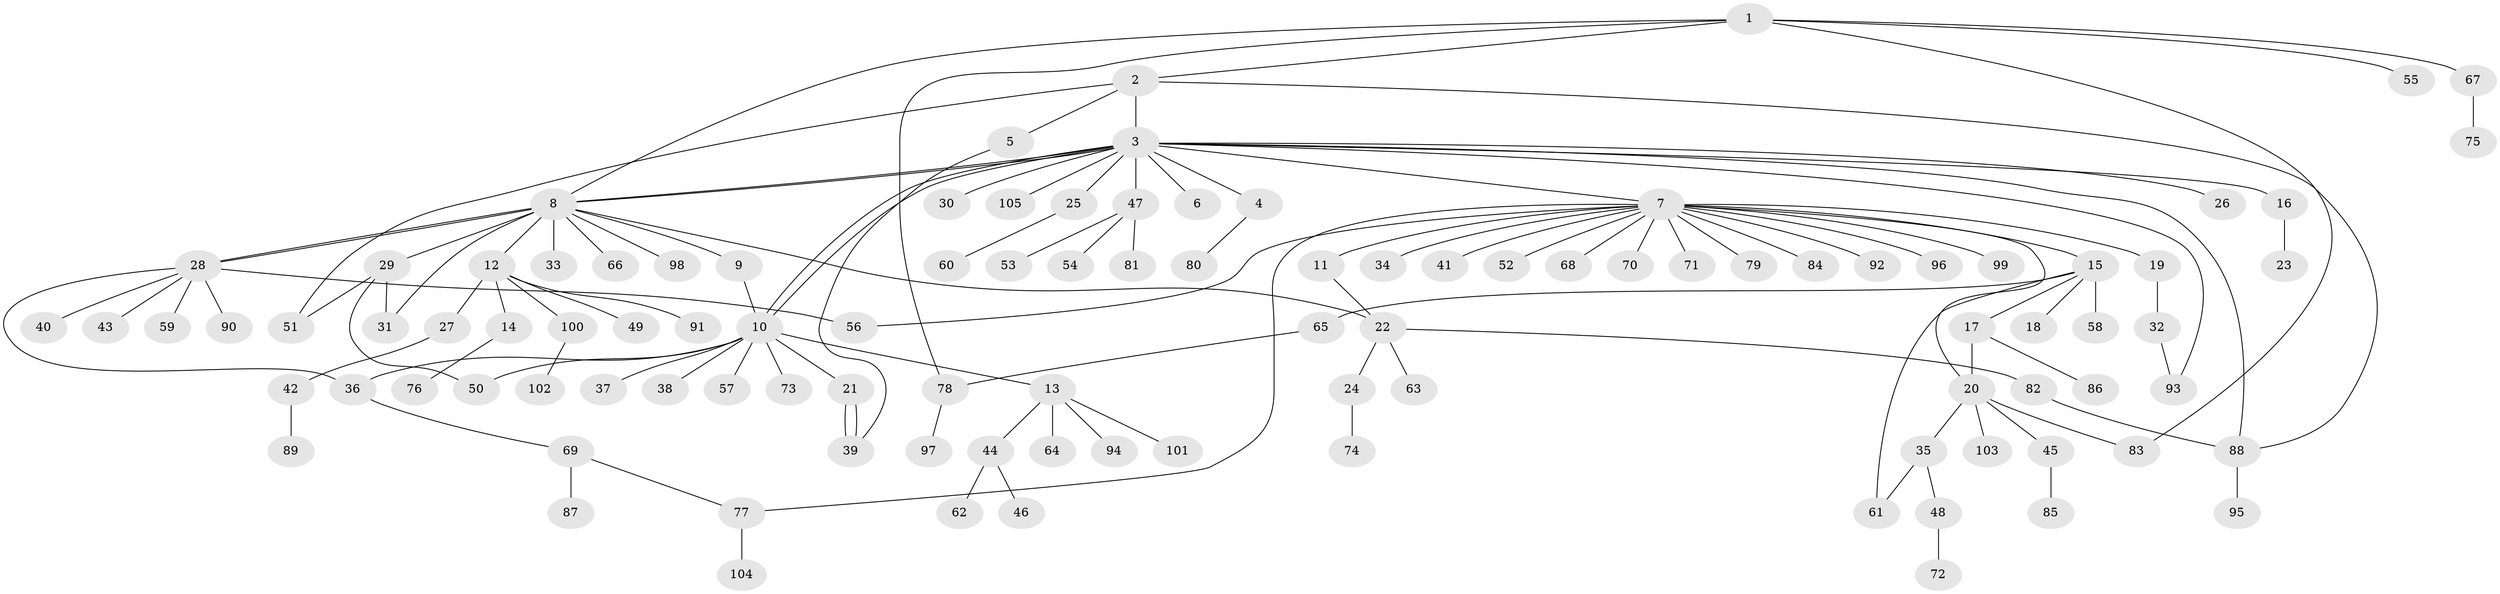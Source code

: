 // coarse degree distribution, {9: 0.012345679012345678, 16: 0.012345679012345678, 1: 0.6049382716049383, 2: 0.18518518518518517, 17: 0.012345679012345678, 11: 0.024691358024691357, 6: 0.024691358024691357, 5: 0.024691358024691357, 7: 0.012345679012345678, 8: 0.012345679012345678, 3: 0.07407407407407407}
// Generated by graph-tools (version 1.1) at 2025/41/03/06/25 10:41:45]
// undirected, 105 vertices, 125 edges
graph export_dot {
graph [start="1"]
  node [color=gray90,style=filled];
  1;
  2;
  3;
  4;
  5;
  6;
  7;
  8;
  9;
  10;
  11;
  12;
  13;
  14;
  15;
  16;
  17;
  18;
  19;
  20;
  21;
  22;
  23;
  24;
  25;
  26;
  27;
  28;
  29;
  30;
  31;
  32;
  33;
  34;
  35;
  36;
  37;
  38;
  39;
  40;
  41;
  42;
  43;
  44;
  45;
  46;
  47;
  48;
  49;
  50;
  51;
  52;
  53;
  54;
  55;
  56;
  57;
  58;
  59;
  60;
  61;
  62;
  63;
  64;
  65;
  66;
  67;
  68;
  69;
  70;
  71;
  72;
  73;
  74;
  75;
  76;
  77;
  78;
  79;
  80;
  81;
  82;
  83;
  84;
  85;
  86;
  87;
  88;
  89;
  90;
  91;
  92;
  93;
  94;
  95;
  96;
  97;
  98;
  99;
  100;
  101;
  102;
  103;
  104;
  105;
  1 -- 2;
  1 -- 8;
  1 -- 55;
  1 -- 67;
  1 -- 78;
  1 -- 83;
  2 -- 3;
  2 -- 5;
  2 -- 51;
  2 -- 88;
  3 -- 4;
  3 -- 6;
  3 -- 7;
  3 -- 8;
  3 -- 8;
  3 -- 10;
  3 -- 10;
  3 -- 16;
  3 -- 25;
  3 -- 26;
  3 -- 30;
  3 -- 47;
  3 -- 88;
  3 -- 93;
  3 -- 105;
  4 -- 80;
  5 -- 39;
  7 -- 11;
  7 -- 15;
  7 -- 19;
  7 -- 20;
  7 -- 34;
  7 -- 41;
  7 -- 52;
  7 -- 56;
  7 -- 68;
  7 -- 70;
  7 -- 71;
  7 -- 77;
  7 -- 79;
  7 -- 84;
  7 -- 92;
  7 -- 96;
  7 -- 99;
  8 -- 9;
  8 -- 12;
  8 -- 22;
  8 -- 28;
  8 -- 28;
  8 -- 29;
  8 -- 31;
  8 -- 33;
  8 -- 66;
  8 -- 98;
  9 -- 10;
  10 -- 13;
  10 -- 21;
  10 -- 36;
  10 -- 37;
  10 -- 38;
  10 -- 50;
  10 -- 57;
  10 -- 73;
  11 -- 22;
  12 -- 14;
  12 -- 27;
  12 -- 49;
  12 -- 91;
  12 -- 100;
  13 -- 44;
  13 -- 64;
  13 -- 94;
  13 -- 101;
  14 -- 76;
  15 -- 17;
  15 -- 18;
  15 -- 58;
  15 -- 61;
  15 -- 65;
  16 -- 23;
  17 -- 20;
  17 -- 86;
  19 -- 32;
  20 -- 35;
  20 -- 45;
  20 -- 83;
  20 -- 103;
  21 -- 39;
  21 -- 39;
  22 -- 24;
  22 -- 63;
  22 -- 82;
  24 -- 74;
  25 -- 60;
  27 -- 42;
  28 -- 36;
  28 -- 40;
  28 -- 43;
  28 -- 56;
  28 -- 59;
  28 -- 90;
  29 -- 31;
  29 -- 50;
  29 -- 51;
  32 -- 93;
  35 -- 48;
  35 -- 61;
  36 -- 69;
  42 -- 89;
  44 -- 46;
  44 -- 62;
  45 -- 85;
  47 -- 53;
  47 -- 54;
  47 -- 81;
  48 -- 72;
  65 -- 78;
  67 -- 75;
  69 -- 77;
  69 -- 87;
  77 -- 104;
  78 -- 97;
  82 -- 88;
  88 -- 95;
  100 -- 102;
}
